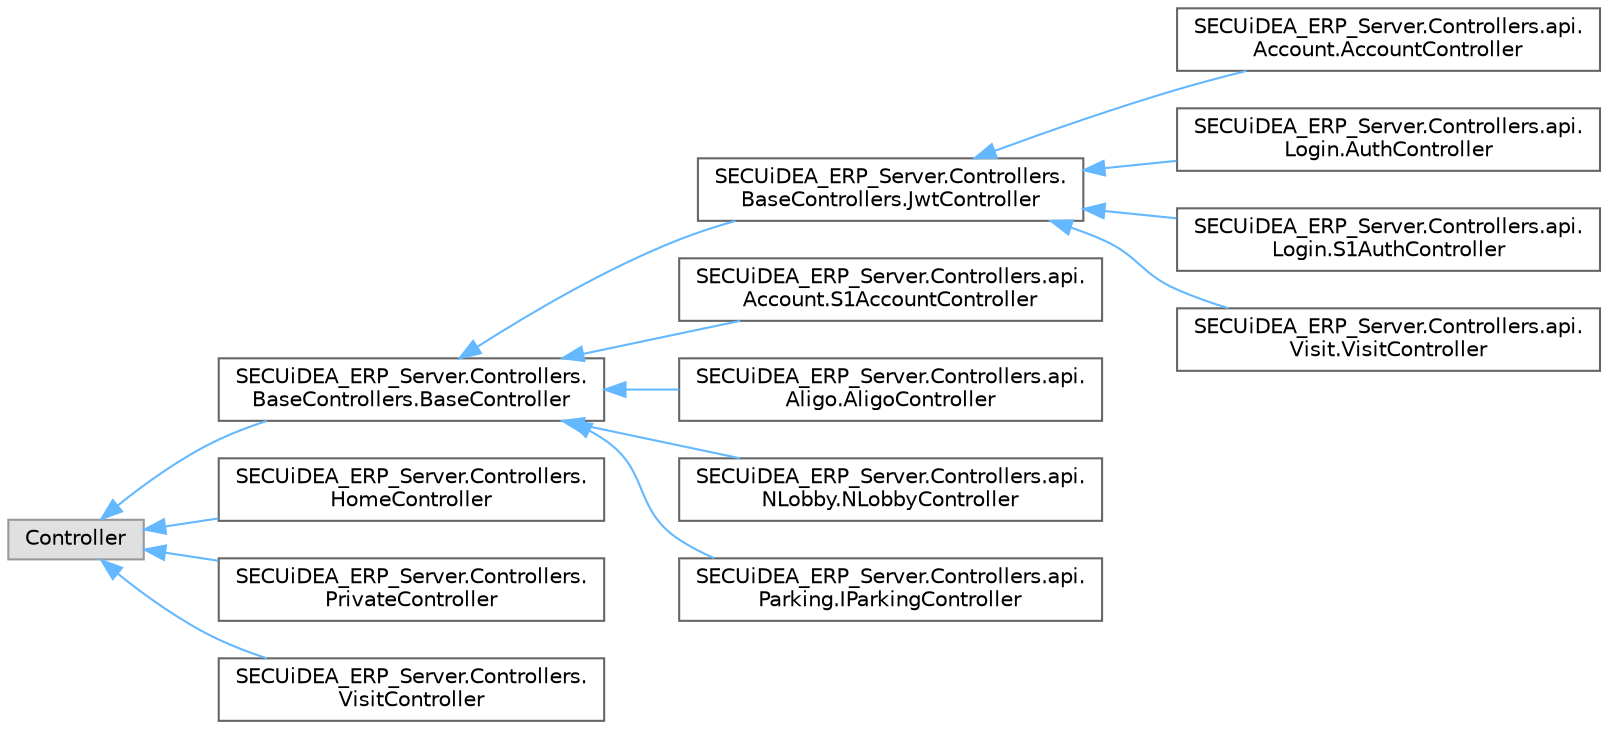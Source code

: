 digraph "그래픽컬한 클래스 계통도"
{
 // LATEX_PDF_SIZE
  bgcolor="transparent";
  edge [fontname=Helvetica,fontsize=10,labelfontname=Helvetica,labelfontsize=10];
  node [fontname=Helvetica,fontsize=10,shape=box,height=0.2,width=0.4];
  rankdir="LR";
  Node0 [id="Node000000",label="Controller",height=0.2,width=0.4,color="grey60", fillcolor="#E0E0E0", style="filled",tooltip=" "];
  Node0 -> Node1 [id="edge4_Node000000_Node000001",dir="back",color="steelblue1",style="solid",tooltip=" "];
  Node1 [id="Node000001",label="SECUiDEA_ERP_Server.Controllers.\lBaseControllers.BaseController",height=0.2,width=0.4,color="grey40", fillcolor="white", style="filled",URL="$class_s_e_c_ui_d_e_a___e_r_p___server_1_1_controllers_1_1_base_controllers_1_1_base_controller.html",tooltip=" "];
  Node1 -> Node2 [id="edge5_Node000001_Node000002",dir="back",color="steelblue1",style="solid",tooltip=" "];
  Node2 [id="Node000002",label="SECUiDEA_ERP_Server.Controllers.\lBaseControllers.JwtController",height=0.2,width=0.4,color="grey40", fillcolor="white", style="filled",URL="$class_s_e_c_ui_d_e_a___e_r_p___server_1_1_controllers_1_1_base_controllers_1_1_jwt_controller.html",tooltip=" "];
  Node2 -> Node3 [id="edge6_Node000002_Node000003",dir="back",color="steelblue1",style="solid",tooltip=" "];
  Node3 [id="Node000003",label="SECUiDEA_ERP_Server.Controllers.api.\lAccount.AccountController",height=0.2,width=0.4,color="grey40", fillcolor="white", style="filled",URL="$class_s_e_c_ui_d_e_a___e_r_p___server_1_1_controllers_1_1api_1_1_account_1_1_account_controller.html",tooltip=" "];
  Node2 -> Node4 [id="edge7_Node000002_Node000004",dir="back",color="steelblue1",style="solid",tooltip=" "];
  Node4 [id="Node000004",label="SECUiDEA_ERP_Server.Controllers.api.\lLogin.AuthController",height=0.2,width=0.4,color="grey40", fillcolor="white", style="filled",URL="$class_s_e_c_ui_d_e_a___e_r_p___server_1_1_controllers_1_1api_1_1_login_1_1_auth_controller.html",tooltip=" "];
  Node2 -> Node5 [id="edge8_Node000002_Node000005",dir="back",color="steelblue1",style="solid",tooltip=" "];
  Node5 [id="Node000005",label="SECUiDEA_ERP_Server.Controllers.api.\lLogin.S1AuthController",height=0.2,width=0.4,color="grey40", fillcolor="white", style="filled",URL="$class_s_e_c_ui_d_e_a___e_r_p___server_1_1_controllers_1_1api_1_1_login_1_1_s1_auth_controller.html",tooltip=" "];
  Node2 -> Node6 [id="edge9_Node000002_Node000006",dir="back",color="steelblue1",style="solid",tooltip=" "];
  Node6 [id="Node000006",label="SECUiDEA_ERP_Server.Controllers.api.\lVisit.VisitController",height=0.2,width=0.4,color="grey40", fillcolor="white", style="filled",URL="$class_s_e_c_ui_d_e_a___e_r_p___server_1_1_controllers_1_1api_1_1_visit_1_1_visit_controller.html",tooltip=" "];
  Node1 -> Node7 [id="edge10_Node000001_Node000007",dir="back",color="steelblue1",style="solid",tooltip=" "];
  Node7 [id="Node000007",label="SECUiDEA_ERP_Server.Controllers.api.\lAccount.S1AccountController",height=0.2,width=0.4,color="grey40", fillcolor="white", style="filled",URL="$class_s_e_c_ui_d_e_a___e_r_p___server_1_1_controllers_1_1api_1_1_account_1_1_s1_account_controller.html",tooltip=" "];
  Node1 -> Node8 [id="edge11_Node000001_Node000008",dir="back",color="steelblue1",style="solid",tooltip=" "];
  Node8 [id="Node000008",label="SECUiDEA_ERP_Server.Controllers.api.\lAligo.AligoController",height=0.2,width=0.4,color="grey40", fillcolor="white", style="filled",URL="$class_s_e_c_ui_d_e_a___e_r_p___server_1_1_controllers_1_1api_1_1_aligo_1_1_aligo_controller.html",tooltip=" "];
  Node1 -> Node9 [id="edge12_Node000001_Node000009",dir="back",color="steelblue1",style="solid",tooltip=" "];
  Node9 [id="Node000009",label="SECUiDEA_ERP_Server.Controllers.api.\lNLobby.NLobbyController",height=0.2,width=0.4,color="grey40", fillcolor="white", style="filled",URL="$class_s_e_c_ui_d_e_a___e_r_p___server_1_1_controllers_1_1api_1_1_n_lobby_1_1_n_lobby_controller.html",tooltip=" "];
  Node1 -> Node10 [id="edge13_Node000001_Node000010",dir="back",color="steelblue1",style="solid",tooltip=" "];
  Node10 [id="Node000010",label="SECUiDEA_ERP_Server.Controllers.api.\lParking.IParkingController",height=0.2,width=0.4,color="grey40", fillcolor="white", style="filled",URL="$class_s_e_c_ui_d_e_a___e_r_p___server_1_1_controllers_1_1api_1_1_parking_1_1_i_parking_controller.html",tooltip=" "];
  Node0 -> Node11 [id="edge14_Node000000_Node000011",dir="back",color="steelblue1",style="solid",tooltip=" "];
  Node11 [id="Node000011",label="SECUiDEA_ERP_Server.Controllers.\lHomeController",height=0.2,width=0.4,color="grey40", fillcolor="white", style="filled",URL="$class_s_e_c_ui_d_e_a___e_r_p___server_1_1_controllers_1_1_home_controller.html",tooltip=" "];
  Node0 -> Node12 [id="edge15_Node000000_Node000012",dir="back",color="steelblue1",style="solid",tooltip=" "];
  Node12 [id="Node000012",label="SECUiDEA_ERP_Server.Controllers.\lPrivateController",height=0.2,width=0.4,color="grey40", fillcolor="white", style="filled",URL="$class_s_e_c_ui_d_e_a___e_r_p___server_1_1_controllers_1_1_private_controller.html",tooltip=" "];
  Node0 -> Node13 [id="edge16_Node000000_Node000013",dir="back",color="steelblue1",style="solid",tooltip=" "];
  Node13 [id="Node000013",label="SECUiDEA_ERP_Server.Controllers.\lVisitController",height=0.2,width=0.4,color="grey40", fillcolor="white", style="filled",URL="$class_s_e_c_ui_d_e_a___e_r_p___server_1_1_controllers_1_1_visit_controller.html",tooltip=" "];
}
